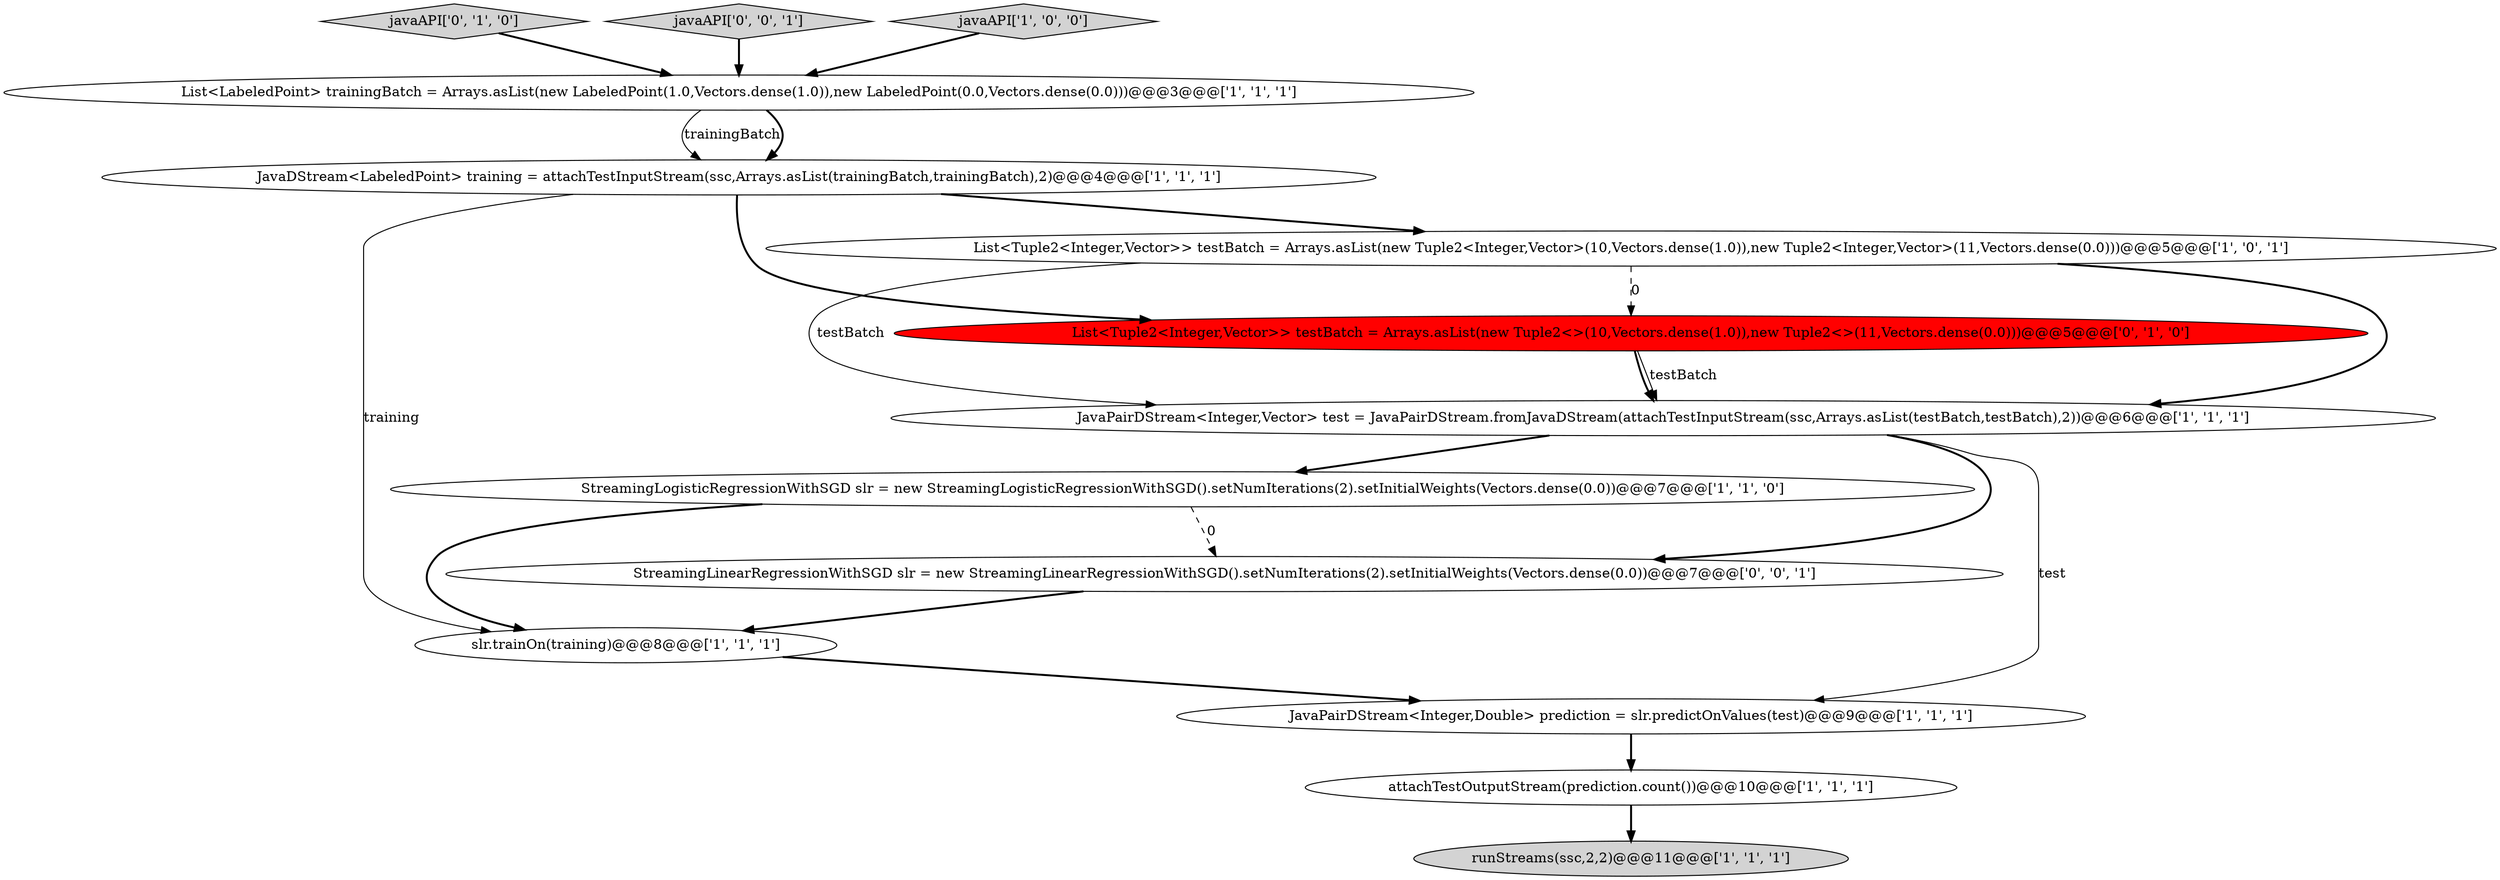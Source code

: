 digraph {
3 [style = filled, label = "JavaPairDStream<Integer,Double> prediction = slr.predictOnValues(test)@@@9@@@['1', '1', '1']", fillcolor = white, shape = ellipse image = "AAA0AAABBB1BBB"];
0 [style = filled, label = "List<Tuple2<Integer,Vector>> testBatch = Arrays.asList(new Tuple2<Integer,Vector>(10,Vectors.dense(1.0)),new Tuple2<Integer,Vector>(11,Vectors.dense(0.0)))@@@5@@@['1', '0', '1']", fillcolor = white, shape = ellipse image = "AAA0AAABBB1BBB"];
2 [style = filled, label = "slr.trainOn(training)@@@8@@@['1', '1', '1']", fillcolor = white, shape = ellipse image = "AAA0AAABBB1BBB"];
8 [style = filled, label = "attachTestOutputStream(prediction.count())@@@10@@@['1', '1', '1']", fillcolor = white, shape = ellipse image = "AAA0AAABBB1BBB"];
1 [style = filled, label = "List<LabeledPoint> trainingBatch = Arrays.asList(new LabeledPoint(1.0,Vectors.dense(1.0)),new LabeledPoint(0.0,Vectors.dense(0.0)))@@@3@@@['1', '1', '1']", fillcolor = white, shape = ellipse image = "AAA0AAABBB1BBB"];
11 [style = filled, label = "List<Tuple2<Integer,Vector>> testBatch = Arrays.asList(new Tuple2<>(10,Vectors.dense(1.0)),new Tuple2<>(11,Vectors.dense(0.0)))@@@5@@@['0', '1', '0']", fillcolor = red, shape = ellipse image = "AAA1AAABBB2BBB"];
10 [style = filled, label = "javaAPI['0', '1', '0']", fillcolor = lightgray, shape = diamond image = "AAA0AAABBB2BBB"];
12 [style = filled, label = "StreamingLinearRegressionWithSGD slr = new StreamingLinearRegressionWithSGD().setNumIterations(2).setInitialWeights(Vectors.dense(0.0))@@@7@@@['0', '0', '1']", fillcolor = white, shape = ellipse image = "AAA0AAABBB3BBB"];
4 [style = filled, label = "StreamingLogisticRegressionWithSGD slr = new StreamingLogisticRegressionWithSGD().setNumIterations(2).setInitialWeights(Vectors.dense(0.0))@@@7@@@['1', '1', '0']", fillcolor = white, shape = ellipse image = "AAA0AAABBB1BBB"];
13 [style = filled, label = "javaAPI['0', '0', '1']", fillcolor = lightgray, shape = diamond image = "AAA0AAABBB3BBB"];
6 [style = filled, label = "JavaDStream<LabeledPoint> training = attachTestInputStream(ssc,Arrays.asList(trainingBatch,trainingBatch),2)@@@4@@@['1', '1', '1']", fillcolor = white, shape = ellipse image = "AAA0AAABBB1BBB"];
7 [style = filled, label = "JavaPairDStream<Integer,Vector> test = JavaPairDStream.fromJavaDStream(attachTestInputStream(ssc,Arrays.asList(testBatch,testBatch),2))@@@6@@@['1', '1', '1']", fillcolor = white, shape = ellipse image = "AAA0AAABBB1BBB"];
9 [style = filled, label = "javaAPI['1', '0', '0']", fillcolor = lightgray, shape = diamond image = "AAA0AAABBB1BBB"];
5 [style = filled, label = "runStreams(ssc,2,2)@@@11@@@['1', '1', '1']", fillcolor = lightgray, shape = ellipse image = "AAA0AAABBB1BBB"];
1->6 [style = solid, label="trainingBatch"];
7->12 [style = bold, label=""];
2->3 [style = bold, label=""];
6->2 [style = solid, label="training"];
0->11 [style = dashed, label="0"];
6->0 [style = bold, label=""];
4->2 [style = bold, label=""];
7->4 [style = bold, label=""];
0->7 [style = solid, label="testBatch"];
13->1 [style = bold, label=""];
4->12 [style = dashed, label="0"];
0->7 [style = bold, label=""];
12->2 [style = bold, label=""];
1->6 [style = bold, label=""];
8->5 [style = bold, label=""];
3->8 [style = bold, label=""];
6->11 [style = bold, label=""];
7->3 [style = solid, label="test"];
9->1 [style = bold, label=""];
10->1 [style = bold, label=""];
11->7 [style = bold, label=""];
11->7 [style = solid, label="testBatch"];
}
